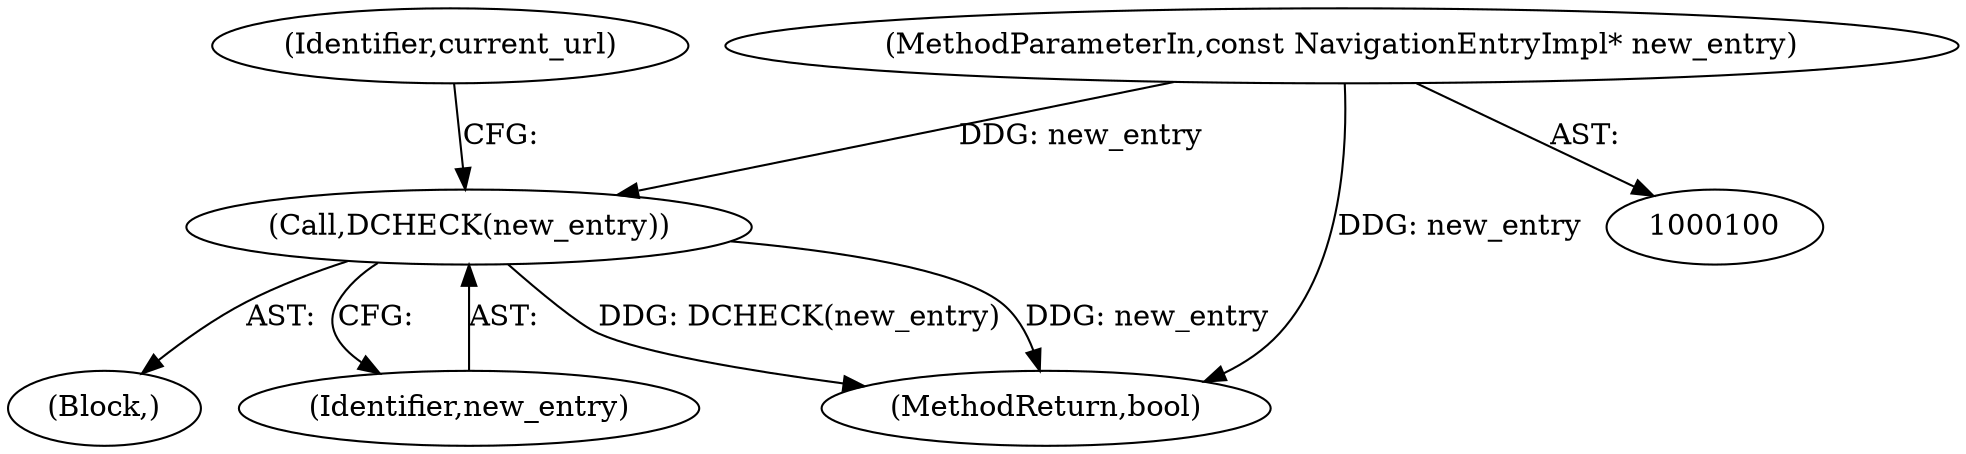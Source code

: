 digraph "0_Chrome_e9841fbdaf41b4a2baaa413f94d5c0197f9261f4_0@pointer" {
"1000102" [label="(MethodParameterIn,const NavigationEntryImpl* new_entry)"];
"1000104" [label="(Call,DCHECK(new_entry))"];
"1000104" [label="(Call,DCHECK(new_entry))"];
"1000103" [label="(Block,)"];
"1000108" [label="(Identifier,current_url)"];
"1000105" [label="(Identifier,new_entry)"];
"1000102" [label="(MethodParameterIn,const NavigationEntryImpl* new_entry)"];
"1000163" [label="(MethodReturn,bool)"];
"1000102" -> "1000100"  [label="AST: "];
"1000102" -> "1000163"  [label="DDG: new_entry"];
"1000102" -> "1000104"  [label="DDG: new_entry"];
"1000104" -> "1000103"  [label="AST: "];
"1000104" -> "1000105"  [label="CFG: "];
"1000105" -> "1000104"  [label="AST: "];
"1000108" -> "1000104"  [label="CFG: "];
"1000104" -> "1000163"  [label="DDG: DCHECK(new_entry)"];
"1000104" -> "1000163"  [label="DDG: new_entry"];
}
